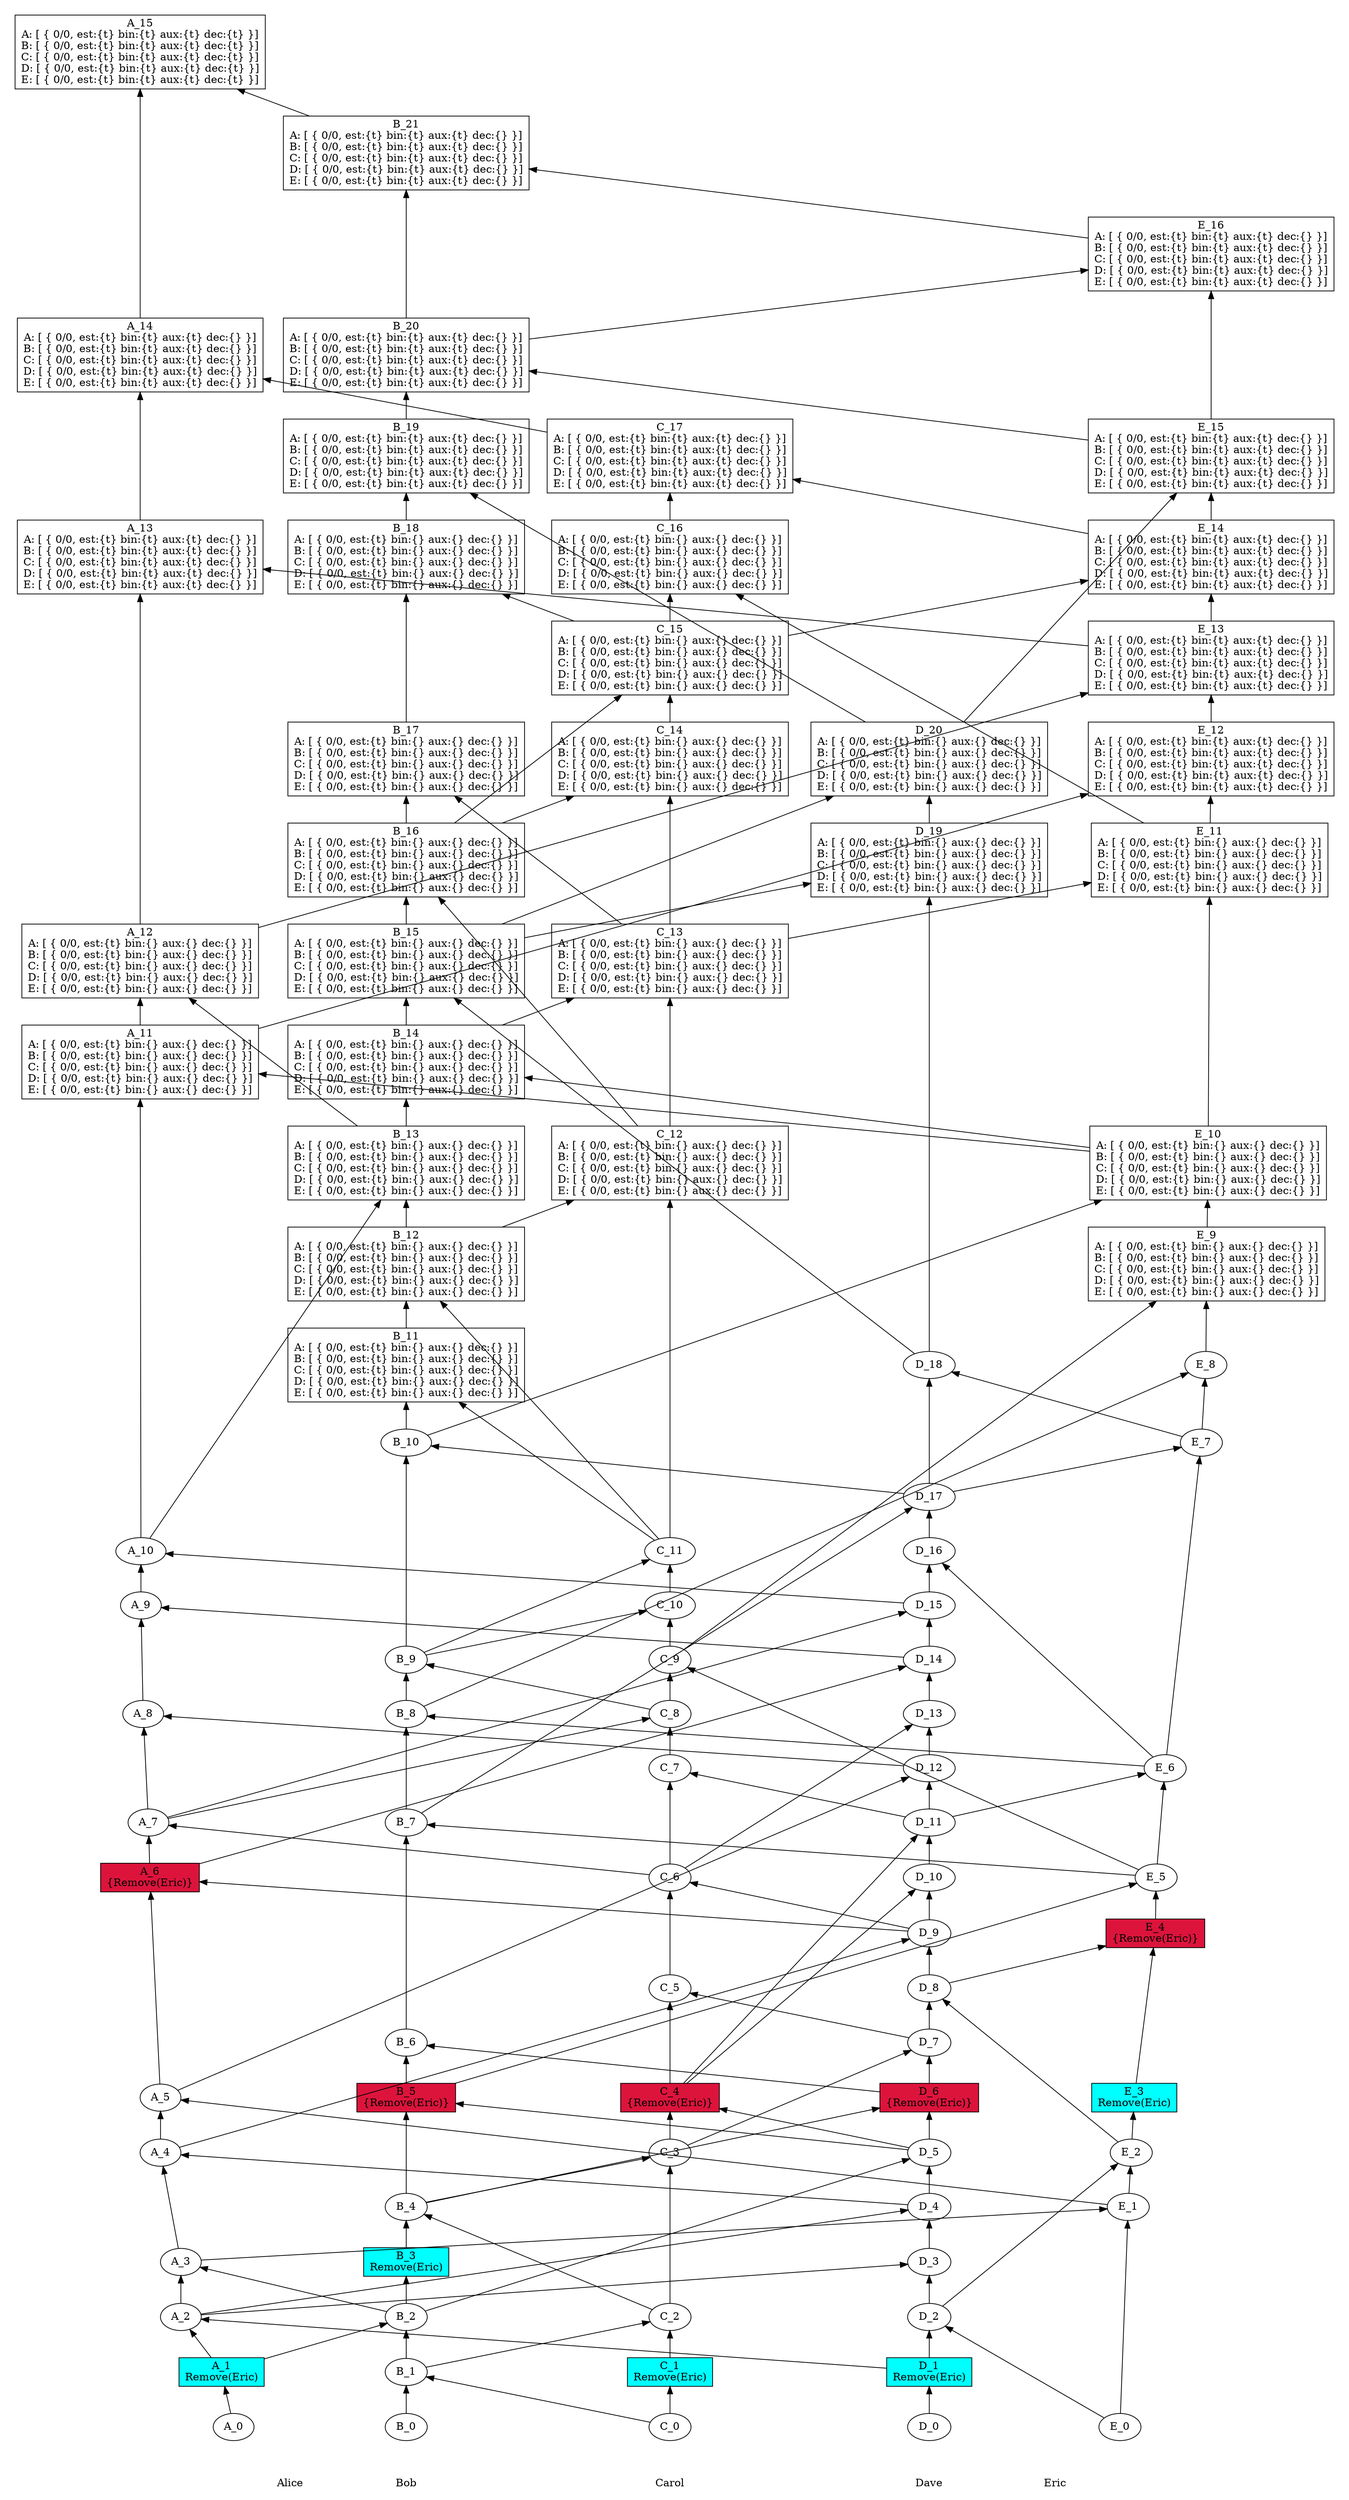digraph GossipGraph {
  splines=false
  rankdir=BT
/// our_id: Alice
/// peer_states: {Alice: "PeerState(VOTE|SEND|RECV)", Bob: "PeerState(VOTE|SEND|RECV)", Carol: "PeerState(VOTE|SEND|RECV)", Dave: "PeerState(VOTE|SEND|RECV)", Eric: "PeerState(VOTE|SEND|RECV)"}
/// { 01de83..
/// cause: Response
/// interesting_content: {}
/// last_ancestors: {Alice: 10, Bob: 14, Carol: 11, Dave: 17, Eric: 10}
/// }
/// { 056527..
/// cause: Request
/// interesting_content: {}
/// last_ancestors: {Alice: 1, Bob: 2, Carol: 0}
/// }
/// { 0a3244..
/// cause: Request
/// interesting_content: {}
/// last_ancestors: {Alice: 12, Bob: 16, Carol: 15, Dave: 18, Eric: 14}
/// }
/// { 0b3465..
/// cause: Response
/// interesting_content: {}
/// last_ancestors: {Alice: 7, Bob: 11, Carol: 11, Dave: 17, Eric: 6}
/// }
/// { 0caead..
/// cause: Request
/// interesting_content: {}
/// last_ancestors: {Alice: 3, Bob: 2, Carol: 0, Dave: 1, Eric: 1}
/// }
/// { 0cb21f..
/// cause: Request
/// interesting_content: {}
/// last_ancestors: {Alice: 2, Bob: 2, Carol: 0, Dave: 5, Eric: 0}
/// }
/// { 0e9959..
/// cause: Request
/// interesting_content: {}
/// last_ancestors: {Alice: 2, Bob: 4, Carol: 3, Dave: 7, Eric: 0}
/// }
/// { 130281..
/// cause: Request
/// interesting_content: {}
/// last_ancestors: {Alice: 7, Bob: 9, Carol: 11, Dave: 11, Eric: 6}
/// }
/// { 19745d..
/// cause: Request
/// interesting_content: {}
/// last_ancestors: {Dave: 2, Eric: 0}
/// }
/// { 19e76b..
/// cause: Request
/// interesting_content: {}
/// last_ancestors: {Alice: 4, Bob: 4, Carol: 3, Dave: 9, Eric: 2}
/// }
/// { 1bc28f..
/// cause: Observation(Remove(Eric))
/// interesting_content: {}
/// last_ancestors: {Alice: 3, Bob: 2, Carol: 0, Dave: 2, Eric: 3}
/// }
/// { 1c520e..
/// cause: Observation(Remove(Eric))
/// interesting_content: {}
/// last_ancestors: {Carol: 1}
/// }
/// { 1dfeb4..
/// cause: Response
/// interesting_content: {}
/// last_ancestors: {Alice: 7, Bob: 5, Carol: 6, Dave: 16, Eric: 6}
/// }
/// { 27eb7e..
/// cause: Request
/// interesting_content: {}
/// last_ancestors: {Alice: 3, Bob: 4, Carol: 3, Dave: 8, Eric: 2}
/// }
/// { 29e1e0..
/// cause: Request
/// interesting_content: {}
/// last_ancestors: {Alice: 12, Bob: 20, Carol: 15, Dave: 20, Eric: 15}
/// }
/// { 2a3375..
/// cause: Request
/// interesting_content: {Remove(Eric)}
/// last_ancestors: {Alice: 2, Bob: 4, Carol: 2, Dave: 6, Eric: 0}
/// }
/// { 2f177e..
/// cause: Request
/// interesting_content: {}
/// last_ancestors: {Alice: 7, Bob: 12, Carol: 11, Dave: 17, Eric: 6}
/// }
/// { 304f06..
/// cause: Response
/// interesting_content: {}
/// last_ancestors: {Alice: 4, Bob: 4, Carol: 4, Dave: 10, Eric: 2}
/// }
/// { 306d66..
/// cause: Response
/// interesting_content: {}
/// last_ancestors: {Alice: 3, Bob: 2, Carol: 0, Dave: 2, Eric: 2}
/// }
/// { 30b3fc..
/// cause: Response
/// interesting_content: {}
/// last_ancestors: {Alice: 7, Bob: 10, Carol: 8, Dave: 17, Eric: 6}
/// }
/// { 3308cf..
/// cause: Response
/// interesting_content: {}
/// last_ancestors: {Bob: 1, Carol: 2}
/// }
/// { 355c40..
/// cause: Request
/// interesting_content: {}
/// last_ancestors: {Alice: 3, Bob: 5, Carol: 3, Dave: 8, Eric: 5}
/// }
/// { 3908ac..
/// cause: Request
/// interesting_content: {}
/// last_ancestors: {Alice: 10, Bob: 14, Carol: 13, Dave: 17, Eric: 11}
/// }
/// { 3debcb..
/// cause: Request
/// interesting_content: {}
/// last_ancestors: {Alice: 7, Bob: 5, Carol: 9, Dave: 11, Eric: 5}
/// }
/// { 40e7b6..
/// cause: Request
/// interesting_content: {}
/// last_ancestors: {Alice: 12, Bob: 16, Carol: 15, Dave: 20, Eric: 15}
/// }
/// { 50c6a5..
/// cause: Initial
/// interesting_content: {}
/// last_ancestors: {Carol: 0}
/// }
/// { 52c088..
/// cause: Request
/// interesting_content: {}
/// last_ancestors: {Alice: 10, Bob: 16, Carol: 15, Dave: 18, Eric: 10}
/// }
/// { 549bf3..
/// cause: Observation(Remove(Eric))
/// interesting_content: {}
/// last_ancestors: {Dave: 1}
/// }
/// { 54df49..
/// cause: Response
/// interesting_content: {}
/// last_ancestors: {Alice: 12, Bob: 16, Carol: 17, Dave: 18, Eric: 14}
/// }
/// { 5689df..
/// cause: Request
/// interesting_content: {}
/// last_ancestors: {Alice: 7, Bob: 7, Carol: 6, Dave: 17, Eric: 6}
/// }
/// { 58089b..
/// cause: Request
/// interesting_content: {}
/// last_ancestors: {Alice: 10, Bob: 13, Carol: 11, Dave: 17, Eric: 6}
/// }
/// { 588bc9..
/// cause: Response
/// interesting_content: {}
/// last_ancestors: {Alice: 5, Bob: 4, Carol: 6, Dave: 13, Eric: 2}
/// }
/// { 5984ee..
/// cause: Request
/// interesting_content: {}
/// last_ancestors: {Alice: 12, Bob: 21, Carol: 15, Dave: 20, Eric: 16}
/// }
/// { 59f84c..
/// cause: Request
/// interesting_content: {}
/// last_ancestors: {Alice: 15, Bob: 21, Carol: 17, Dave: 20, Eric: 16}
/// }
/// { 5ba4a9..
/// cause: Response
/// interesting_content: {}
/// last_ancestors: {Alice: 10, Bob: 4, Carol: 6, Dave: 15, Eric: 2}
/// }
/// { 5c20fc..
/// cause: Request
/// interesting_content: {}
/// last_ancestors: {Alice: 10, Bob: 14, Carol: 13, Dave: 17, Eric: 10}
/// }
/// { 5c30f2..
/// cause: Request
/// interesting_content: {}
/// last_ancestors: {Alice: 10, Bob: 16, Carol: 12, Dave: 18, Eric: 10}
/// }
/// { 5dc408..
/// cause: Response
/// interesting_content: {}
/// last_ancestors: {Alice: 2, Bob: 4, Carol: 5, Dave: 7, Eric: 0}
/// }
/// { 5fb051..
/// cause: Request
/// interesting_content: {}
/// last_ancestors: {Alice: 4, Bob: 5, Carol: 4, Dave: 11, Eric: 6}
/// }
/// { 63daf9..
/// cause: Observation(Remove(Eric))
/// interesting_content: {}
/// last_ancestors: {Alice: 1}
/// }
/// { 68023d..
/// cause: Request
/// interesting_content: {}
/// last_ancestors: {Alice: 4, Bob: 8, Carol: 4, Dave: 11, Eric: 6}
/// }
/// { 6903e8..
/// cause: Response
/// interesting_content: {Remove(Eric)}
/// last_ancestors: {Alice: 6, Bob: 4, Carol: 3, Dave: 9, Eric: 2}
/// }
/// { 6eecc9..
/// cause: Response
/// interesting_content: {}
/// last_ancestors: {Alice: 7, Bob: 4, Carol: 8, Dave: 11, Eric: 2}
/// }
/// { 6f6906..
/// cause: Response
/// interesting_content: {}
/// last_ancestors: {Alice: 2, Dave: 3, Eric: 0}
/// }
/// { 7014eb..
/// cause: Response
/// interesting_content: {}
/// last_ancestors: {Alice: 7, Bob: 7, Carol: 6, Dave: 18, Eric: 7}
/// }
/// { 708de6..
/// cause: Response
/// interesting_content: {}
/// last_ancestors: {Alice: 10, Bob: 15, Carol: 11, Dave: 19, Eric: 10}
/// }
/// { 800afa..
/// cause: Response
/// interesting_content: {}
/// last_ancestors: {Alice: 8, Bob: 4, Carol: 6, Dave: 12, Eric: 2}
/// }
/// { 81371d..
/// cause: Request
/// interesting_content: {}
/// last_ancestors: {Alice: 6, Bob: 4, Carol: 6, Dave: 14, Eric: 2}
/// }
/// { 828544..
/// cause: Request
/// interesting_content: {}
/// last_ancestors: {Alice: 4, Bob: 4, Carol: 4, Dave: 11, Eric: 2}
/// }
/// { 85772b..
/// cause: Request
/// interesting_content: {}
/// last_ancestors: {Alice: 2, Dave: 4, Eric: 0}
/// }
/// { 86c848..
/// cause: Request
/// interesting_content: {}
/// last_ancestors: {Alice: 7, Bob: 9, Carol: 8, Dave: 11, Eric: 6}
/// }
/// { 870a95..
/// cause: Request
/// interesting_content: {}
/// last_ancestors: {Alice: 7, Bob: 4, Carol: 6, Dave: 15, Eric: 2}
/// }
/// { 8e37bf..
/// cause: Request
/// interesting_content: {}
/// last_ancestors: {Alice: 11, Bob: 10, Carol: 9, Dave: 17, Eric: 10}
/// }
/// { 928534..
/// cause: Request
/// interesting_content: {}
/// last_ancestors: {Alice: 4, Bob: 4, Carol: 6, Dave: 9, Eric: 2}
/// }
/// { 934234..
/// cause: Request
/// interesting_content: {}
/// last_ancestors: {Alice: 5, Bob: 4, Carol: 4, Dave: 12, Eric: 2}
/// }
/// { 940d92..
/// cause: Observation(Remove(Eric))
/// interesting_content: {}
/// last_ancestors: {Alice: 1, Bob: 3, Carol: 0}
/// }
/// { 9a7d6a..
/// cause: Response
/// interesting_content: {}
/// last_ancestors: {Alice: 10, Bob: 17, Carol: 13, Dave: 18, Eric: 10}
/// }
/// { 9b5a0a..
/// cause: Request
/// interesting_content: {}
/// last_ancestors: {Alice: 7, Bob: 7, Carol: 6, Dave: 17, Eric: 7}
/// }
/// { a2de89..
/// cause: Response
/// interesting_content: {}
/// last_ancestors: {Alice: 11, Bob: 14, Carol: 13, Dave: 17, Eric: 12}
/// }
/// { a4f20c..
/// cause: Response
/// interesting_content: {}
/// last_ancestors: {Alice: 7, Bob: 8, Carol: 6, Dave: 17, Eric: 8}
/// }
/// { aaaac9..
/// cause: Request
/// interesting_content: {}
/// last_ancestors: {Alice: 10, Bob: 15, Carol: 11, Dave: 20, Eric: 10}
/// }
/// { ad231e..
/// cause: Response
/// interesting_content: {}
/// last_ancestors: {Alice: 3, Bob: 7, Carol: 3, Dave: 8, Eric: 5}
/// }
/// { adbd27..
/// cause: Response
/// interesting_content: {}
/// last_ancestors: {Alice: 4, Bob: 4, Carol: 7, Dave: 11, Eric: 2}
/// }
/// { b0e2ad..
/// cause: Response
/// interesting_content: {}
/// last_ancestors: {Alice: 9, Bob: 4, Carol: 6, Dave: 14, Eric: 2}
/// }
/// { b12977..
/// cause: Response
/// interesting_content: {Remove(Eric)}
/// last_ancestors: {Alice: 3, Bob: 4, Carol: 3, Dave: 8, Eric: 4}
/// }
/// { ba5c18..
/// cause: Request
/// interesting_content: {}
/// last_ancestors: {Alice: 2, Dave: 1}
/// }
/// { ba93e6..
/// cause: Response
/// interesting_content: {Remove(Eric)}
/// last_ancestors: {Alice: 2, Bob: 5, Carol: 2, Dave: 5, Eric: 0}
/// }
/// { bb60a2..
/// cause: Request
/// interesting_content: {Remove(Eric)}
/// last_ancestors: {Alice: 2, Bob: 4, Carol: 4, Dave: 5, Eric: 0}
/// }
/// { bd6a1d..
/// cause: Response
/// interesting_content: {}
/// last_ancestors: {Alice: 10, Bob: 16, Carol: 16, Dave: 18, Eric: 11}
/// }
/// { bd8e9b..
/// cause: Request
/// interesting_content: {}
/// last_ancestors: {Alice: 1, Bob: 4, Carol: 2}
/// }
/// { bde967..
/// cause: Response
/// interesting_content: {}
/// last_ancestors: {Alice: 10, Bob: 18, Carol: 15, Dave: 18, Eric: 10}
/// }
/// { c0d38f..
/// cause: Request
/// interesting_content: {}
/// last_ancestors: {Alice: 7, Bob: 4, Carol: 6, Dave: 9, Eric: 2}
/// }
/// { c2dd4f..
/// cause: Initial
/// interesting_content: {}
/// last_ancestors: {Dave: 0}
/// }
/// { c9a55e..
/// cause: Response
/// interesting_content: {}
/// last_ancestors: {Alice: 13, Bob: 14, Carol: 13, Dave: 17, Eric: 13}
/// }
/// { cbfe55..
/// cause: Response
/// interesting_content: {}
/// last_ancestors: {Alice: 10, Bob: 16, Carol: 14, Dave: 18, Eric: 10}
/// }
/// { cead11..
/// cause: Response
/// interesting_content: {}
/// last_ancestors: {Alice: 10, Bob: 19, Carol: 15, Dave: 20, Eric: 10}
/// }
/// { cf70b4..
/// cause: Response
/// interesting_content: {}
/// last_ancestors: {Alice: 7, Bob: 12, Carol: 12, Dave: 17, Eric: 6}
/// }
/// { cfe45c..
/// cause: Response
/// interesting_content: {}
/// last_ancestors: {Alice: 5, Bob: 2, Carol: 0, Dave: 4, Eric: 1}
/// }
/// { d0860d..
/// cause: Response
/// interesting_content: {}
/// last_ancestors: {Alice: 7, Bob: 8, Carol: 9, Dave: 17, Eric: 9}
/// }
/// { d1061b..
/// cause: Request
/// interesting_content: {}
/// last_ancestors: {Alice: 10, Bob: 15, Carol: 11, Dave: 18, Eric: 10}
/// }
/// { d41545..
/// cause: Response
/// interesting_content: {}
/// last_ancestors: {Alice: 4, Bob: 2, Carol: 0, Dave: 4, Eric: 0}
/// }
/// { d86736..
/// cause: Request
/// interesting_content: {}
/// last_ancestors: {Alice: 7, Bob: 10, Carol: 9, Dave: 17, Eric: 10}
/// }
/// { da2779..
/// cause: Response
/// interesting_content: {}
/// last_ancestors: {Alice: 7, Bob: 9, Carol: 10, Dave: 11, Eric: 6}
/// }
/// { dac7ff..
/// cause: Response
/// interesting_content: {}
/// last_ancestors: {Alice: 12, Bob: 13, Carol: 11, Dave: 17, Eric: 10}
/// }
/// { de9969..
/// cause: Request
/// interesting_content: {}
/// last_ancestors: {Bob: 1, Carol: 0}
/// }
/// { e0064a..
/// cause: Initial
/// interesting_content: {}
/// last_ancestors: {Eric: 0}
/// }
/// { e12df4..
/// cause: Response
/// interesting_content: {}
/// last_ancestors: {Alice: 3, Bob: 2, Carol: 0, Dave: 1}
/// }
/// { e2ab10..
/// cause: Response
/// interesting_content: {}
/// last_ancestors: {Alice: 12, Bob: 20, Carol: 15, Dave: 20, Eric: 16}
/// }
/// { e994af..
/// cause: Response
/// interesting_content: {}
/// last_ancestors: {Alice: 2, Bob: 6, Carol: 2, Dave: 6, Eric: 0}
/// }
/// { f1cecc..
/// cause: Request
/// interesting_content: {}
/// last_ancestors: {Alice: 14, Bob: 16, Carol: 17, Dave: 18, Eric: 14}
/// }
/// { f1e228..
/// cause: Initial
/// interesting_content: {}
/// last_ancestors: {Alice: 0}
/// }
/// { f3446c..
/// cause: Request
/// interesting_content: {}
/// last_ancestors: {Alice: 12, Bob: 14, Carol: 13, Dave: 17, Eric: 13}
/// }
/// { f93793..
/// cause: Initial
/// interesting_content: {}
/// last_ancestors: {Bob: 0}
/// }
/// { f9fe1a..
/// cause: Response
/// interesting_content: {}
/// last_ancestors: {Alice: 1, Bob: 4, Carol: 3}
/// }
    style=invis
  subgraph cluster_Carol {
    label=Carol
    Carol [style=invis]
    Carol -> "50c6a5.." [style=invis]
    "50c6a5.." -> "1c520e.." [minlen=1]
    "1c520e.." -> "3308cf.." [minlen=1]
    "3308cf.." -> "f9fe1a.." [minlen=3]
    "f9fe1a.." -> "bb60a2.." [minlen=1]
    "bb60a2.." -> "5dc408.." [minlen=2]
    "5dc408.." -> "928534.." [minlen=2]
    "928534.." -> "adbd27.." [minlen=2]
    "adbd27.." -> "6eecc9.." [minlen=1]
    "6eecc9.." -> "3debcb.." [minlen=1]
    "3debcb.." -> "da2779.." [minlen=1]
    "da2779.." -> "130281.." [minlen=1]
    "130281.." -> "cf70b4.." [minlen=5]
    "cf70b4.." -> "5c20fc.." [minlen=2]
    "5c20fc.." -> "cbfe55.." [minlen=2]
    "cbfe55.." -> "52c088.." [minlen=1]
    "52c088.." -> "bd6a1d.." [minlen=1]
    "bd6a1d.." -> "54df49.." [minlen=1]


  }
  "de9969.." -> "3308cf.." [constraint=false]
  "bd8e9b.." -> "f9fe1a.." [constraint=false]
  "0cb21f.." -> "bb60a2.." [constraint=false]
  "0e9959.." -> "5dc408.." [constraint=false]
  "19e76b.." -> "928534.." [constraint=false]
  "828544.." -> "adbd27.." [constraint=false]
  "c0d38f.." -> "6eecc9.." [constraint=false]
  "355c40.." -> "3debcb.." [constraint=false]
  "86c848.." -> "da2779.." [constraint=false]
  "86c848.." -> "130281.." [constraint=false]
  "2f177e.." -> "cf70b4.." [constraint=false]
  "01de83.." -> "5c20fc.." [constraint=false]
  "5c30f2.." -> "cbfe55.." [constraint=false]
  "5c30f2.." -> "52c088.." [constraint=false]
  "3908ac.." -> "bd6a1d.." [constraint=false]
  "0a3244.." -> "54df49.." [constraint=false]

    style=invis
  subgraph cluster_Dave {
    label=Dave
    Dave [style=invis]
    Dave -> "c2dd4f.." [style=invis]
    "c2dd4f.." -> "549bf3.." [minlen=1]
    "549bf3.." -> "19745d.." [minlen=1]
    "19745d.." -> "6f6906.." [minlen=1]
    "6f6906.." -> "85772b.." [minlen=1]
    "85772b.." -> "0cb21f.." [minlen=1]
    "0cb21f.." -> "2a3375.." [minlen=1]
    "2a3375.." -> "0e9959.." [minlen=1]
    "0e9959.." -> "27eb7e.." [minlen=1]
    "27eb7e.." -> "19e76b.." [minlen=1]
    "19e76b.." -> "304f06.." [minlen=1]
    "304f06.." -> "828544.." [minlen=1]
    "828544.." -> "934234.." [minlen=1]
    "934234.." -> "588bc9.." [minlen=1]
    "588bc9.." -> "81371d.." [minlen=1]
    "81371d.." -> "870a95.." [minlen=1]
    "870a95.." -> "1dfeb4.." [minlen=1]
    "1dfeb4.." -> "5689df.." [minlen=1]
    "5689df.." -> "7014eb.." [minlen=2]
    "7014eb.." -> "708de6.." [minlen=5]
    "708de6.." -> "aaaac9.." [minlen=1]


  }
  "e0064a.." -> "19745d.." [constraint=false]
  "ba5c18.." -> "6f6906.." [constraint=false]
  "ba5c18.." -> "85772b.." [constraint=false]
  "056527.." -> "0cb21f.." [constraint=false]
  "bd8e9b.." -> "2a3375.." [constraint=false]
  "f9fe1a.." -> "0e9959.." [constraint=false]
  "306d66.." -> "27eb7e.." [constraint=false]
  "d41545.." -> "19e76b.." [constraint=false]
  "bb60a2.." -> "304f06.." [constraint=false]
  "bb60a2.." -> "828544.." [constraint=false]
  "cfe45c.." -> "934234.." [constraint=false]
  "928534.." -> "588bc9.." [constraint=false]
  "6903e8.." -> "81371d.." [constraint=false]
  "c0d38f.." -> "870a95.." [constraint=false]
  "5fb051.." -> "1dfeb4.." [constraint=false]
  "ad231e.." -> "5689df.." [constraint=false]
  "9b5a0a.." -> "7014eb.." [constraint=false]
  "d1061b.." -> "708de6.." [constraint=false]
  "d1061b.." -> "aaaac9.." [constraint=false]

    style=invis
  subgraph cluster_Eric {
    label=Eric
    Eric [style=invis]
    Eric -> "e0064a.." [style=invis]
    "e0064a.." -> "0caead.." [minlen=4]
    "0caead.." -> "306d66.." [minlen=1]
    "306d66.." -> "1bc28f.." [minlen=1]
    "1bc28f.." -> "b12977.." [minlen=3]
    "b12977.." -> "355c40.." [minlen=1]
    "355c40.." -> "5fb051.." [minlen=2]
    "5fb051.." -> "9b5a0a.." [minlen=6]
    "9b5a0a.." -> "a4f20c.." [minlen=1]
    "a4f20c.." -> "d0860d.." [minlen=1]
    "d0860d.." -> "d86736.." [minlen=1]
    "d86736.." -> "3908ac.." [minlen=3]
    "3908ac.." -> "a2de89.." [minlen=1]
    "a2de89.." -> "f3446c.." [minlen=1]
    "f3446c.." -> "0a3244.." [minlen=1]
    "0a3244.." -> "40e7b6.." [minlen=1]
    "40e7b6.." -> "e2ab10.." [minlen=2]


  }
  "e12df4.." -> "0caead.." [constraint=false]
  "19745d.." -> "306d66.." [constraint=false]
  "27eb7e.." -> "b12977.." [constraint=false]
  "ba93e6.." -> "355c40.." [constraint=false]
  "828544.." -> "5fb051.." [constraint=false]
  "5689df.." -> "9b5a0a.." [constraint=false]
  "68023d.." -> "a4f20c.." [constraint=false]
  "3debcb.." -> "d0860d.." [constraint=false]
  "30b3fc.." -> "d86736.." [constraint=false]
  "5c20fc.." -> "3908ac.." [constraint=false]
  "8e37bf.." -> "a2de89.." [constraint=false]
  "dac7ff.." -> "f3446c.." [constraint=false]
  "52c088.." -> "0a3244.." [constraint=false]
  "aaaac9.." -> "40e7b6.." [constraint=false]
  "29e1e0.." -> "e2ab10.." [constraint=false]

    style=invis
  subgraph cluster_Alice {
    label=Alice
    Alice [style=invis]
    Alice -> "f1e228.." [style=invis]
    "f1e228.." -> "63daf9.." [minlen=1]
    "63daf9.." -> "ba5c18.." [minlen=1]
    "ba5c18.." -> "e12df4.." [minlen=1]
    "e12df4.." -> "d41545.." [minlen=2]
    "d41545.." -> "cfe45c.." [minlen=1]
    "cfe45c.." -> "6903e8.." [minlen=4]
    "6903e8.." -> "c0d38f.." [minlen=1]
    "c0d38f.." -> "800afa.." [minlen=2]
    "800afa.." -> "b0e2ad.." [minlen=2]
    "b0e2ad.." -> "5ba4a9.." [minlen=1]
    "5ba4a9.." -> "8e37bf.." [minlen=6]
    "8e37bf.." -> "dac7ff.." [minlen=1]
    "dac7ff.." -> "c9a55e.." [minlen=4]
    "c9a55e.." -> "f1cecc.." [minlen=2]
    "f1cecc.." -> "59f84c.." [minlen=3]


  }
  "549bf3.." -> "ba5c18.." [constraint=false]
  "056527.." -> "e12df4.." [constraint=false]
  "85772b.." -> "d41545.." [constraint=false]
  "0caead.." -> "cfe45c.." [constraint=false]
  "19e76b.." -> "6903e8.." [constraint=false]
  "928534.." -> "c0d38f.." [constraint=false]
  "934234.." -> "800afa.." [constraint=false]
  "81371d.." -> "b0e2ad.." [constraint=false]
  "870a95.." -> "5ba4a9.." [constraint=false]
  "d86736.." -> "8e37bf.." [constraint=false]
  "58089b.." -> "dac7ff.." [constraint=false]
  "f3446c.." -> "c9a55e.." [constraint=false]
  "54df49.." -> "f1cecc.." [constraint=false]
  "5984ee.." -> "59f84c.." [constraint=false]

    style=invis
  subgraph cluster_Bob {
    label=Bob
    Bob [style=invis]
    Bob -> "f93793.." [style=invis]
    "f93793.." -> "de9969.." [minlen=1]
    "de9969.." -> "056527.." [minlen=1]
    "056527.." -> "940d92.." [minlen=1]
    "940d92.." -> "bd8e9b.." [minlen=1]
    "bd8e9b.." -> "ba93e6.." [minlen=2]
    "ba93e6.." -> "e994af.." [minlen=1]
    "e994af.." -> "ad231e.." [minlen=4]
    "ad231e.." -> "68023d.." [minlen=2]
    "68023d.." -> "86c848.." [minlen=1]
    "86c848.." -> "30b3fc.." [minlen=4]
    "30b3fc.." -> "0b3465.." [minlen=1]
    "0b3465.." -> "2f177e.." [minlen=1]
    "2f177e.." -> "58089b.." [minlen=1]
    "58089b.." -> "01de83.." [minlen=1]
    "01de83.." -> "d1061b.." [minlen=1]
    "d1061b.." -> "5c30f2.." [minlen=1]
    "5c30f2.." -> "9a7d6a.." [minlen=1]
    "9a7d6a.." -> "bde967.." [minlen=2]
    "bde967.." -> "cead11.." [minlen=1]
    "cead11.." -> "29e1e0.." [minlen=1]
    "29e1e0.." -> "5984ee.." [minlen=2]


  }
  "50c6a5.." -> "de9969.." [constraint=false]
  "63daf9.." -> "056527.." [constraint=false]
  "3308cf.." -> "bd8e9b.." [constraint=false]
  "0cb21f.." -> "ba93e6.." [constraint=false]
  "2a3375.." -> "e994af.." [constraint=false]
  "355c40.." -> "ad231e.." [constraint=false]
  "5fb051.." -> "68023d.." [constraint=false]
  "6eecc9.." -> "86c848.." [constraint=false]
  "5689df.." -> "30b3fc.." [constraint=false]
  "130281.." -> "0b3465.." [constraint=false]
  "130281.." -> "2f177e.." [constraint=false]
  "5ba4a9.." -> "58089b.." [constraint=false]
  "d86736.." -> "01de83.." [constraint=false]
  "7014eb.." -> "d1061b.." [constraint=false]
  "cf70b4.." -> "5c30f2.." [constraint=false]
  "5c20fc.." -> "9a7d6a.." [constraint=false]
  "52c088.." -> "bde967.." [constraint=false]
  "aaaac9.." -> "cead11.." [constraint=false]
  "40e7b6.." -> "29e1e0.." [constraint=false]
  "e2ab10.." -> "5984ee.." [constraint=false]

 "01de83.." [ shape=rectangle, fillcolor=white, label="B_14
A: [ { 0/0, est:{t} bin:{} aux:{} dec:{} }]
B: [ { 0/0, est:{t} bin:{} aux:{} dec:{} }]
C: [ { 0/0, est:{t} bin:{} aux:{} dec:{} }]
D: [ { 0/0, est:{t} bin:{} aux:{} dec:{} }]
E: [ { 0/0, est:{t} bin:{} aux:{} dec:{} }]"]
 "056527.." [fillcolor=white, label="B_2"]
 "0a3244.." [ shape=rectangle, fillcolor=white, label="E_14
A: [ { 0/0, est:{t} bin:{t} aux:{t} dec:{} }]
B: [ { 0/0, est:{t} bin:{t} aux:{t} dec:{} }]
C: [ { 0/0, est:{t} bin:{t} aux:{t} dec:{} }]
D: [ { 0/0, est:{t} bin:{t} aux:{t} dec:{} }]
E: [ { 0/0, est:{t} bin:{t} aux:{t} dec:{} }]"]
 "0b3465.." [ shape=rectangle, fillcolor=white, label="B_11
A: [ { 0/0, est:{t} bin:{} aux:{} dec:{} }]
B: [ { 0/0, est:{t} bin:{} aux:{} dec:{} }]
C: [ { 0/0, est:{t} bin:{} aux:{} dec:{} }]
D: [ { 0/0, est:{t} bin:{} aux:{} dec:{} }]
E: [ { 0/0, est:{t} bin:{} aux:{} dec:{} }]"]
 "0caead.." [fillcolor=white, label="E_1"]
 "0cb21f.." [fillcolor=white, label="D_5"]
 "0e9959.." [fillcolor=white, label="D_7"]
 "130281.." [fillcolor=white, label="C_11"]
 "19745d.." [fillcolor=white, label="D_2"]
 "19e76b.." [fillcolor=white, label="D_9"]
 "1bc28f.." [fillcolor=white, label="E_3
Remove(Eric)"]
 "1bc28f.." [shape=rectangle, style=filled, fillcolor=cyan]
 "1c520e.." [fillcolor=white, label="C_1
Remove(Eric)"]
 "1c520e.." [shape=rectangle, style=filled, fillcolor=cyan]
 "1dfeb4.." [fillcolor=white, label="D_16"]
 "27eb7e.." [fillcolor=white, label="D_8"]
 "29e1e0.." [ shape=rectangle, fillcolor=white, label="B_20
A: [ { 0/0, est:{t} bin:{t} aux:{t} dec:{} }]
B: [ { 0/0, est:{t} bin:{t} aux:{t} dec:{} }]
C: [ { 0/0, est:{t} bin:{t} aux:{t} dec:{} }]
D: [ { 0/0, est:{t} bin:{t} aux:{t} dec:{} }]
E: [ { 0/0, est:{t} bin:{t} aux:{t} dec:{} }]"]
 "2a3375.." [fillcolor=white, label="D_6
{Remove(Eric)}"]
 "2a3375.." [shape=rectangle, style=filled, fillcolor=crimson]
 "2f177e.." [ shape=rectangle, fillcolor=white, label="B_12
A: [ { 0/0, est:{t} bin:{} aux:{} dec:{} }]
B: [ { 0/0, est:{t} bin:{} aux:{} dec:{} }]
C: [ { 0/0, est:{t} bin:{} aux:{} dec:{} }]
D: [ { 0/0, est:{t} bin:{} aux:{} dec:{} }]
E: [ { 0/0, est:{t} bin:{} aux:{} dec:{} }]"]
 "304f06.." [fillcolor=white, label="D_10"]
 "306d66.." [fillcolor=white, label="E_2"]
 "30b3fc.." [fillcolor=white, label="B_10"]
 "3308cf.." [fillcolor=white, label="C_2"]
 "355c40.." [fillcolor=white, label="E_5"]
 "3908ac.." [ shape=rectangle, fillcolor=white, label="E_11
A: [ { 0/0, est:{t} bin:{} aux:{} dec:{} }]
B: [ { 0/0, est:{t} bin:{} aux:{} dec:{} }]
C: [ { 0/0, est:{t} bin:{} aux:{} dec:{} }]
D: [ { 0/0, est:{t} bin:{} aux:{} dec:{} }]
E: [ { 0/0, est:{t} bin:{} aux:{} dec:{} }]"]
 "3debcb.." [fillcolor=white, label="C_9"]
 "40e7b6.." [ shape=rectangle, fillcolor=white, label="E_15
A: [ { 0/0, est:{t} bin:{t} aux:{t} dec:{} }]
B: [ { 0/0, est:{t} bin:{t} aux:{t} dec:{} }]
C: [ { 0/0, est:{t} bin:{t} aux:{t} dec:{} }]
D: [ { 0/0, est:{t} bin:{t} aux:{t} dec:{} }]
E: [ { 0/0, est:{t} bin:{t} aux:{t} dec:{} }]"]
 "50c6a5.." [fillcolor=white, label="C_0"]
 "52c088.." [ shape=rectangle, fillcolor=white, label="C_15
A: [ { 0/0, est:{t} bin:{} aux:{} dec:{} }]
B: [ { 0/0, est:{t} bin:{} aux:{} dec:{} }]
C: [ { 0/0, est:{t} bin:{} aux:{} dec:{} }]
D: [ { 0/0, est:{t} bin:{} aux:{} dec:{} }]
E: [ { 0/0, est:{t} bin:{} aux:{} dec:{} }]"]
 "549bf3.." [fillcolor=white, label="D_1
Remove(Eric)"]
 "549bf3.." [shape=rectangle, style=filled, fillcolor=cyan]
 "54df49.." [ shape=rectangle, fillcolor=white, label="C_17
A: [ { 0/0, est:{t} bin:{t} aux:{t} dec:{} }]
B: [ { 0/0, est:{t} bin:{t} aux:{t} dec:{} }]
C: [ { 0/0, est:{t} bin:{t} aux:{t} dec:{} }]
D: [ { 0/0, est:{t} bin:{t} aux:{t} dec:{} }]
E: [ { 0/0, est:{t} bin:{t} aux:{t} dec:{} }]"]
 "5689df.." [fillcolor=white, label="D_17"]
 "58089b.." [ shape=rectangle, fillcolor=white, label="B_13
A: [ { 0/0, est:{t} bin:{} aux:{} dec:{} }]
B: [ { 0/0, est:{t} bin:{} aux:{} dec:{} }]
C: [ { 0/0, est:{t} bin:{} aux:{} dec:{} }]
D: [ { 0/0, est:{t} bin:{} aux:{} dec:{} }]
E: [ { 0/0, est:{t} bin:{} aux:{} dec:{} }]"]
 "588bc9.." [fillcolor=white, label="D_13"]
 "5984ee.." [ shape=rectangle, fillcolor=white, label="B_21
A: [ { 0/0, est:{t} bin:{t} aux:{t} dec:{} }]
B: [ { 0/0, est:{t} bin:{t} aux:{t} dec:{} }]
C: [ { 0/0, est:{t} bin:{t} aux:{t} dec:{} }]
D: [ { 0/0, est:{t} bin:{t} aux:{t} dec:{} }]
E: [ { 0/0, est:{t} bin:{t} aux:{t} dec:{} }]"]
 "59f84c.." [ shape=rectangle, fillcolor=white, label="A_15
A: [ { 0/0, est:{t} bin:{t} aux:{t} dec:{t} }]
B: [ { 0/0, est:{t} bin:{t} aux:{t} dec:{t} }]
C: [ { 0/0, est:{t} bin:{t} aux:{t} dec:{t} }]
D: [ { 0/0, est:{t} bin:{t} aux:{t} dec:{t} }]
E: [ { 0/0, est:{t} bin:{t} aux:{t} dec:{t} }]"]
 "5ba4a9.." [fillcolor=white, label="A_10"]
 "5c20fc.." [ shape=rectangle, fillcolor=white, label="C_13
A: [ { 0/0, est:{t} bin:{} aux:{} dec:{} }]
B: [ { 0/0, est:{t} bin:{} aux:{} dec:{} }]
C: [ { 0/0, est:{t} bin:{} aux:{} dec:{} }]
D: [ { 0/0, est:{t} bin:{} aux:{} dec:{} }]
E: [ { 0/0, est:{t} bin:{} aux:{} dec:{} }]"]
 "5c30f2.." [ shape=rectangle, fillcolor=white, label="B_16
A: [ { 0/0, est:{t} bin:{} aux:{} dec:{} }]
B: [ { 0/0, est:{t} bin:{} aux:{} dec:{} }]
C: [ { 0/0, est:{t} bin:{} aux:{} dec:{} }]
D: [ { 0/0, est:{t} bin:{} aux:{} dec:{} }]
E: [ { 0/0, est:{t} bin:{} aux:{} dec:{} }]"]
 "5dc408.." [fillcolor=white, label="C_5"]
 "5fb051.." [fillcolor=white, label="E_6"]
 "63daf9.." [fillcolor=white, label="A_1
Remove(Eric)"]
 "63daf9.." [shape=rectangle, style=filled, fillcolor=cyan]
 "68023d.." [fillcolor=white, label="B_8"]
 "6903e8.." [fillcolor=white, label="A_6
{Remove(Eric)}"]
 "6903e8.." [shape=rectangle, style=filled, fillcolor=crimson]
 "6eecc9.." [fillcolor=white, label="C_8"]
 "6f6906.." [fillcolor=white, label="D_3"]
 "7014eb.." [fillcolor=white, label="D_18"]
 "708de6.." [ shape=rectangle, fillcolor=white, label="D_19
A: [ { 0/0, est:{t} bin:{} aux:{} dec:{} }]
B: [ { 0/0, est:{t} bin:{} aux:{} dec:{} }]
C: [ { 0/0, est:{t} bin:{} aux:{} dec:{} }]
D: [ { 0/0, est:{t} bin:{} aux:{} dec:{} }]
E: [ { 0/0, est:{t} bin:{} aux:{} dec:{} }]"]
 "800afa.." [fillcolor=white, label="A_8"]
 "81371d.." [fillcolor=white, label="D_14"]
 "828544.." [fillcolor=white, label="D_11"]
 "85772b.." [fillcolor=white, label="D_4"]
 "86c848.." [fillcolor=white, label="B_9"]
 "870a95.." [fillcolor=white, label="D_15"]
 "8e37bf.." [ shape=rectangle, fillcolor=white, label="A_11
A: [ { 0/0, est:{t} bin:{} aux:{} dec:{} }]
B: [ { 0/0, est:{t} bin:{} aux:{} dec:{} }]
C: [ { 0/0, est:{t} bin:{} aux:{} dec:{} }]
D: [ { 0/0, est:{t} bin:{} aux:{} dec:{} }]
E: [ { 0/0, est:{t} bin:{} aux:{} dec:{} }]"]
 "928534.." [fillcolor=white, label="C_6"]
 "934234.." [fillcolor=white, label="D_12"]
 "940d92.." [fillcolor=white, label="B_3
Remove(Eric)"]
 "940d92.." [shape=rectangle, style=filled, fillcolor=cyan]
 "9a7d6a.." [ shape=rectangle, fillcolor=white, label="B_17
A: [ { 0/0, est:{t} bin:{} aux:{} dec:{} }]
B: [ { 0/0, est:{t} bin:{} aux:{} dec:{} }]
C: [ { 0/0, est:{t} bin:{} aux:{} dec:{} }]
D: [ { 0/0, est:{t} bin:{} aux:{} dec:{} }]
E: [ { 0/0, est:{t} bin:{} aux:{} dec:{} }]"]
 "9b5a0a.." [fillcolor=white, label="E_7"]
 "a2de89.." [ shape=rectangle, fillcolor=white, label="E_12
A: [ { 0/0, est:{t} bin:{t} aux:{t} dec:{} }]
B: [ { 0/0, est:{t} bin:{t} aux:{t} dec:{} }]
C: [ { 0/0, est:{t} bin:{t} aux:{t} dec:{} }]
D: [ { 0/0, est:{t} bin:{t} aux:{t} dec:{} }]
E: [ { 0/0, est:{t} bin:{t} aux:{t} dec:{} }]"]
 "a4f20c.." [fillcolor=white, label="E_8"]
 "aaaac9.." [ shape=rectangle, fillcolor=white, label="D_20
A: [ { 0/0, est:{t} bin:{} aux:{} dec:{} }]
B: [ { 0/0, est:{t} bin:{} aux:{} dec:{} }]
C: [ { 0/0, est:{t} bin:{} aux:{} dec:{} }]
D: [ { 0/0, est:{t} bin:{} aux:{} dec:{} }]
E: [ { 0/0, est:{t} bin:{} aux:{} dec:{} }]"]
 "ad231e.." [fillcolor=white, label="B_7"]
 "adbd27.." [fillcolor=white, label="C_7"]
 "b0e2ad.." [fillcolor=white, label="A_9"]
 "b12977.." [fillcolor=white, label="E_4
{Remove(Eric)}"]
 "b12977.." [shape=rectangle, style=filled, fillcolor=crimson]
 "ba5c18.." [fillcolor=white, label="A_2"]
 "ba93e6.." [fillcolor=white, label="B_5
{Remove(Eric)}"]
 "ba93e6.." [shape=rectangle, style=filled, fillcolor=crimson]
 "bb60a2.." [fillcolor=white, label="C_4
{Remove(Eric)}"]
 "bb60a2.." [shape=rectangle, style=filled, fillcolor=crimson]
 "bd6a1d.." [ shape=rectangle, fillcolor=white, label="C_16
A: [ { 0/0, est:{t} bin:{} aux:{} dec:{} }]
B: [ { 0/0, est:{t} bin:{} aux:{} dec:{} }]
C: [ { 0/0, est:{t} bin:{} aux:{} dec:{} }]
D: [ { 0/0, est:{t} bin:{} aux:{} dec:{} }]
E: [ { 0/0, est:{t} bin:{} aux:{} dec:{} }]"]
 "bd8e9b.." [fillcolor=white, label="B_4"]
 "bde967.." [ shape=rectangle, fillcolor=white, label="B_18
A: [ { 0/0, est:{t} bin:{} aux:{} dec:{} }]
B: [ { 0/0, est:{t} bin:{} aux:{} dec:{} }]
C: [ { 0/0, est:{t} bin:{} aux:{} dec:{} }]
D: [ { 0/0, est:{t} bin:{} aux:{} dec:{} }]
E: [ { 0/0, est:{t} bin:{} aux:{} dec:{} }]"]
 "c0d38f.." [fillcolor=white, label="A_7"]
 "c2dd4f.." [fillcolor=white, label="D_0"]
 "c9a55e.." [ shape=rectangle, fillcolor=white, label="A_13
A: [ { 0/0, est:{t} bin:{t} aux:{t} dec:{} }]
B: [ { 0/0, est:{t} bin:{t} aux:{t} dec:{} }]
C: [ { 0/0, est:{t} bin:{t} aux:{t} dec:{} }]
D: [ { 0/0, est:{t} bin:{t} aux:{t} dec:{} }]
E: [ { 0/0, est:{t} bin:{t} aux:{t} dec:{} }]"]
 "cbfe55.." [ shape=rectangle, fillcolor=white, label="C_14
A: [ { 0/0, est:{t} bin:{} aux:{} dec:{} }]
B: [ { 0/0, est:{t} bin:{} aux:{} dec:{} }]
C: [ { 0/0, est:{t} bin:{} aux:{} dec:{} }]
D: [ { 0/0, est:{t} bin:{} aux:{} dec:{} }]
E: [ { 0/0, est:{t} bin:{} aux:{} dec:{} }]"]
 "cead11.." [ shape=rectangle, fillcolor=white, label="B_19
A: [ { 0/0, est:{t} bin:{t} aux:{t} dec:{} }]
B: [ { 0/0, est:{t} bin:{t} aux:{t} dec:{} }]
C: [ { 0/0, est:{t} bin:{t} aux:{t} dec:{} }]
D: [ { 0/0, est:{t} bin:{t} aux:{t} dec:{} }]
E: [ { 0/0, est:{t} bin:{t} aux:{t} dec:{} }]"]
 "cf70b4.." [ shape=rectangle, fillcolor=white, label="C_12
A: [ { 0/0, est:{t} bin:{} aux:{} dec:{} }]
B: [ { 0/0, est:{t} bin:{} aux:{} dec:{} }]
C: [ { 0/0, est:{t} bin:{} aux:{} dec:{} }]
D: [ { 0/0, est:{t} bin:{} aux:{} dec:{} }]
E: [ { 0/0, est:{t} bin:{} aux:{} dec:{} }]"]
 "cfe45c.." [fillcolor=white, label="A_5"]
 "d0860d.." [ shape=rectangle, fillcolor=white, label="E_9
A: [ { 0/0, est:{t} bin:{} aux:{} dec:{} }]
B: [ { 0/0, est:{t} bin:{} aux:{} dec:{} }]
C: [ { 0/0, est:{t} bin:{} aux:{} dec:{} }]
D: [ { 0/0, est:{t} bin:{} aux:{} dec:{} }]
E: [ { 0/0, est:{t} bin:{} aux:{} dec:{} }]"]
 "d1061b.." [ shape=rectangle, fillcolor=white, label="B_15
A: [ { 0/0, est:{t} bin:{} aux:{} dec:{} }]
B: [ { 0/0, est:{t} bin:{} aux:{} dec:{} }]
C: [ { 0/0, est:{t} bin:{} aux:{} dec:{} }]
D: [ { 0/0, est:{t} bin:{} aux:{} dec:{} }]
E: [ { 0/0, est:{t} bin:{} aux:{} dec:{} }]"]
 "d41545.." [fillcolor=white, label="A_4"]
 "d86736.." [ shape=rectangle, fillcolor=white, label="E_10
A: [ { 0/0, est:{t} bin:{} aux:{} dec:{} }]
B: [ { 0/0, est:{t} bin:{} aux:{} dec:{} }]
C: [ { 0/0, est:{t} bin:{} aux:{} dec:{} }]
D: [ { 0/0, est:{t} bin:{} aux:{} dec:{} }]
E: [ { 0/0, est:{t} bin:{} aux:{} dec:{} }]"]
 "da2779.." [fillcolor=white, label="C_10"]
 "dac7ff.." [ shape=rectangle, fillcolor=white, label="A_12
A: [ { 0/0, est:{t} bin:{} aux:{} dec:{} }]
B: [ { 0/0, est:{t} bin:{} aux:{} dec:{} }]
C: [ { 0/0, est:{t} bin:{} aux:{} dec:{} }]
D: [ { 0/0, est:{t} bin:{} aux:{} dec:{} }]
E: [ { 0/0, est:{t} bin:{} aux:{} dec:{} }]"]
 "de9969.." [fillcolor=white, label="B_1"]
 "e0064a.." [fillcolor=white, label="E_0"]
 "e12df4.." [fillcolor=white, label="A_3"]
 "e2ab10.." [ shape=rectangle, fillcolor=white, label="E_16
A: [ { 0/0, est:{t} bin:{t} aux:{t} dec:{} }]
B: [ { 0/0, est:{t} bin:{t} aux:{t} dec:{} }]
C: [ { 0/0, est:{t} bin:{t} aux:{t} dec:{} }]
D: [ { 0/0, est:{t} bin:{t} aux:{t} dec:{} }]
E: [ { 0/0, est:{t} bin:{t} aux:{t} dec:{} }]"]
 "e994af.." [fillcolor=white, label="B_6"]
 "f1cecc.." [ shape=rectangle, fillcolor=white, label="A_14
A: [ { 0/0, est:{t} bin:{t} aux:{t} dec:{} }]
B: [ { 0/0, est:{t} bin:{t} aux:{t} dec:{} }]
C: [ { 0/0, est:{t} bin:{t} aux:{t} dec:{} }]
D: [ { 0/0, est:{t} bin:{t} aux:{t} dec:{} }]
E: [ { 0/0, est:{t} bin:{t} aux:{t} dec:{} }]"]
 "f1e228.." [fillcolor=white, label="A_0"]
 "f3446c.." [ shape=rectangle, fillcolor=white, label="E_13
A: [ { 0/0, est:{t} bin:{t} aux:{t} dec:{} }]
B: [ { 0/0, est:{t} bin:{t} aux:{t} dec:{} }]
C: [ { 0/0, est:{t} bin:{t} aux:{t} dec:{} }]
D: [ { 0/0, est:{t} bin:{t} aux:{t} dec:{} }]
E: [ { 0/0, est:{t} bin:{t} aux:{t} dec:{} }]"]
 "f93793.." [fillcolor=white, label="B_0"]
 "f9fe1a.." [fillcolor=white, label="C_3"]

  {
    rank=same
    Carol [style=filled, color=white]
    Dave [style=filled, color=white]
    Eric [style=filled, color=white]
    Alice [style=filled, color=white]
    Bob [style=filled, color=white]
  }
  Alice -> Bob -> Carol -> Dave -> Eric [style=invis]
}
